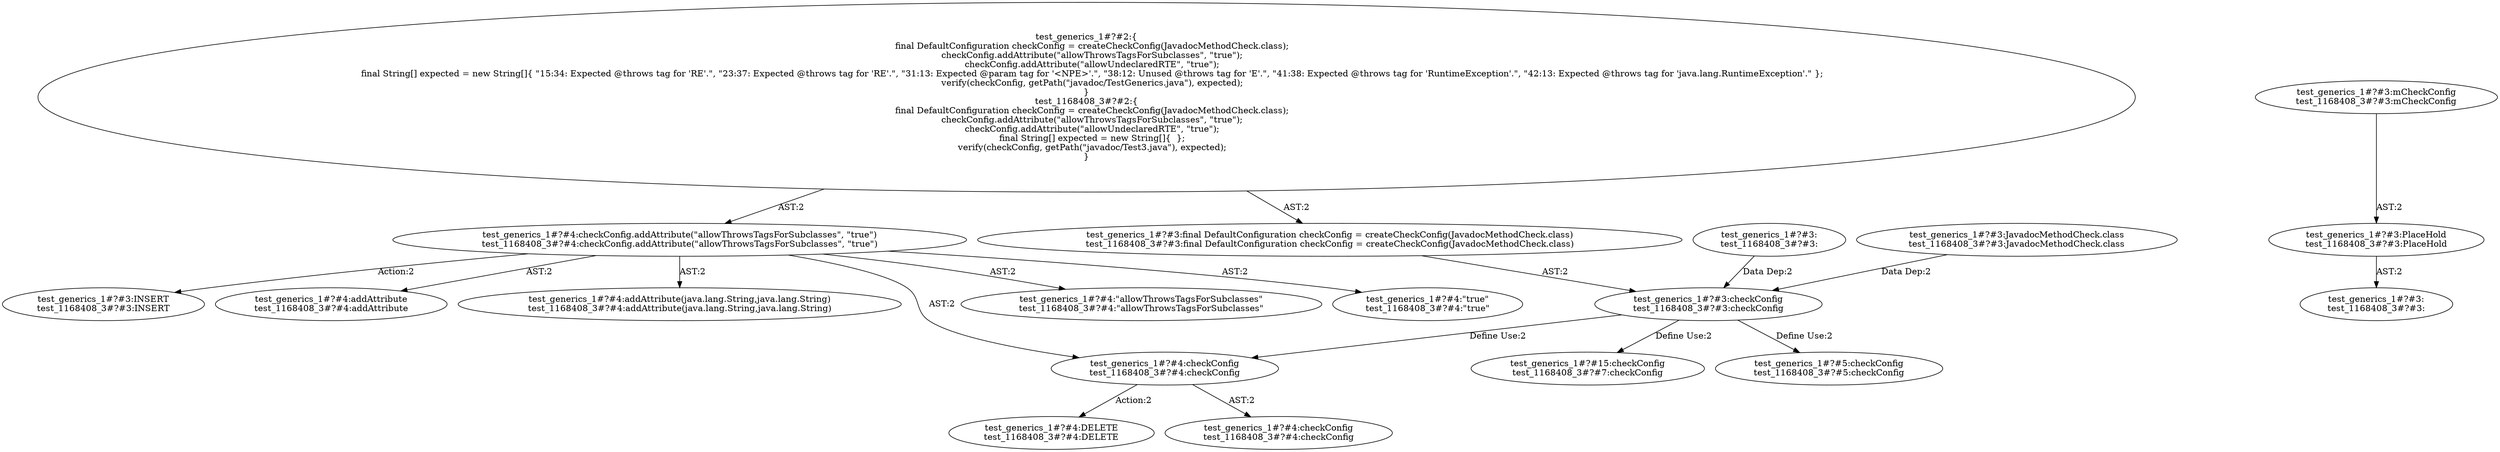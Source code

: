 digraph "Pattern" {
0 [label="test_generics_1#?#4:DELETE
test_1168408_3#?#4:DELETE" shape=ellipse]
1 [label="test_generics_1#?#4:checkConfig
test_1168408_3#?#4:checkConfig" shape=ellipse]
2 [label="test_generics_1#?#3:checkConfig
test_1168408_3#?#3:checkConfig" shape=ellipse]
3 [label="test_generics_1#?#3:final DefaultConfiguration checkConfig = createCheckConfig(JavadocMethodCheck.class)
test_1168408_3#?#3:final DefaultConfiguration checkConfig = createCheckConfig(JavadocMethodCheck.class)" shape=ellipse]
4 [label="test_generics_1#?#3:
test_1168408_3#?#3:" shape=ellipse]
5 [label="test_generics_1#?#3:JavadocMethodCheck.class
test_1168408_3#?#3:JavadocMethodCheck.class" shape=ellipse]
6 [label="test_generics_1#?#5:checkConfig
test_1168408_3#?#5:checkConfig" shape=ellipse]
7 [label="test_generics_1#?#15:checkConfig
test_1168408_3#?#7:checkConfig" shape=ellipse]
8 [label="test_generics_1#?#4:checkConfig.addAttribute(\"allowThrowsTagsForSubclasses\", \"true\")
test_1168408_3#?#4:checkConfig.addAttribute(\"allowThrowsTagsForSubclasses\", \"true\")" shape=ellipse]
9 [label="test_generics_1#?#2:\{
    final DefaultConfiguration checkConfig = createCheckConfig(JavadocMethodCheck.class);
    checkConfig.addAttribute(\"allowThrowsTagsForSubclasses\", \"true\");
    checkConfig.addAttribute(\"allowUndeclaredRTE\", \"true\");
    final String[] expected = new String[]\{ \"15:34: Expected @throws tag for 'RE'.\", \"23:37: Expected @throws tag for 'RE'.\", \"31:13: Expected @param tag for '<NPE>'.\", \"38:12: Unused @throws tag for 'E'.\", \"41:38: Expected @throws tag for 'RuntimeException'.\", \"42:13: Expected @throws tag for 'java.lang.RuntimeException'.\" \};
    verify(checkConfig, getPath(\"javadoc/TestGenerics.java\"), expected);
\}
test_1168408_3#?#2:\{
    final DefaultConfiguration checkConfig = createCheckConfig(JavadocMethodCheck.class);
    checkConfig.addAttribute(\"allowThrowsTagsForSubclasses\", \"true\");
    checkConfig.addAttribute(\"allowUndeclaredRTE\", \"true\");
    final String[] expected = new String[]\{  \};
    verify(checkConfig, getPath(\"javadoc/Test3.java\"), expected);
\}" shape=ellipse]
10 [label="test_generics_1#?#4:addAttribute
test_1168408_3#?#4:addAttribute" shape=ellipse]
11 [label="test_generics_1#?#4:addAttribute(java.lang.String,java.lang.String)
test_1168408_3#?#4:addAttribute(java.lang.String,java.lang.String)" shape=ellipse]
12 [label="test_generics_1#?#4:\"allowThrowsTagsForSubclasses\"
test_1168408_3#?#4:\"allowThrowsTagsForSubclasses\"" shape=ellipse]
13 [label="test_generics_1#?#4:\"true\"
test_1168408_3#?#4:\"true\"" shape=ellipse]
14 [label="test_generics_1#?#3:INSERT
test_1168408_3#?#3:INSERT" shape=ellipse]
15 [label="test_generics_1#?#3:mCheckConfig
test_1168408_3#?#3:mCheckConfig" shape=ellipse]
16 [label="test_generics_1#?#3:PlaceHold
test_1168408_3#?#3:PlaceHold" shape=ellipse]
17 [label="test_generics_1#?#3:
test_1168408_3#?#3:" shape=ellipse]
18 [label="test_generics_1#?#4:checkConfig
test_1168408_3#?#4:checkConfig" shape=ellipse]
1 -> 0 [label="Action:2"];
1 -> 18 [label="AST:2"];
2 -> 1 [label="Define Use:2"];
2 -> 6 [label="Define Use:2"];
2 -> 7 [label="Define Use:2"];
3 -> 2 [label="AST:2"];
4 -> 2 [label="Data Dep:2"];
5 -> 2 [label="Data Dep:2"];
8 -> 1 [label="AST:2"];
8 -> 10 [label="AST:2"];
8 -> 11 [label="AST:2"];
8 -> 12 [label="AST:2"];
8 -> 13 [label="AST:2"];
8 -> 14 [label="Action:2"];
9 -> 3 [label="AST:2"];
9 -> 8 [label="AST:2"];
15 -> 16 [label="AST:2"];
16 -> 17 [label="AST:2"];
}